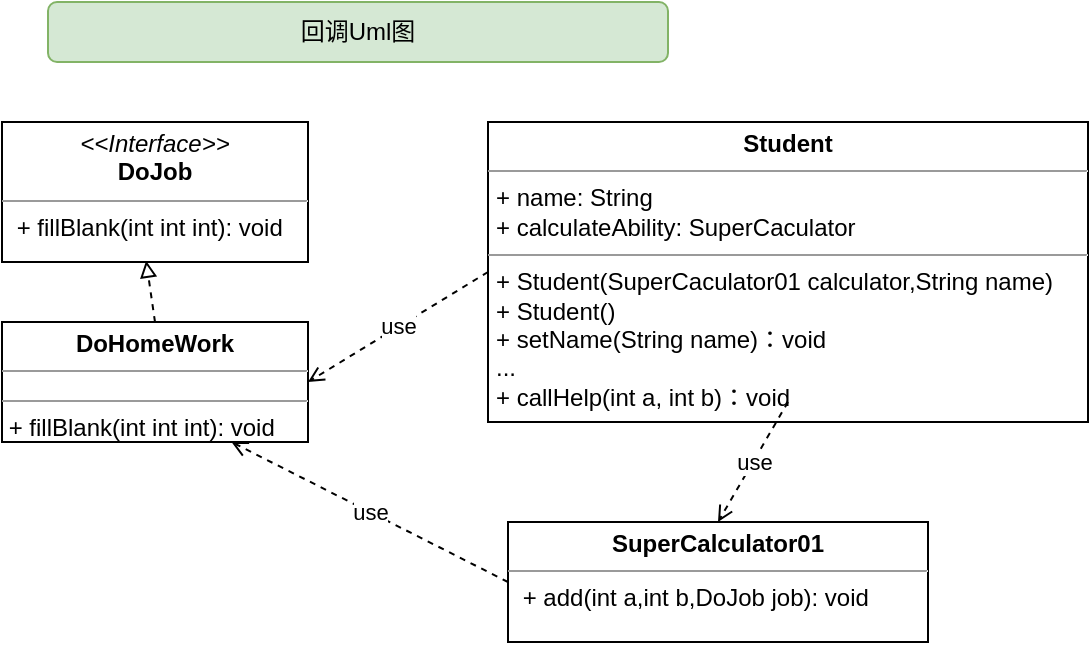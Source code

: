 <mxfile version="20.5.1" type="github">
  <diagram id="C5RBs43oDa-KdzZeNtuy" name="Page-1">
    <mxGraphModel dx="650" dy="399" grid="1" gridSize="10" guides="1" tooltips="1" connect="1" arrows="1" fold="1" page="1" pageScale="1" pageWidth="827" pageHeight="1169" math="0" shadow="0">
      <root>
        <mxCell id="WIyWlLk6GJQsqaUBKTNV-0" />
        <mxCell id="WIyWlLk6GJQsqaUBKTNV-1" parent="WIyWlLk6GJQsqaUBKTNV-0" />
        <mxCell id="kmknTWDNIn96VWFLQGMc-0" value="回调Uml图" style="rounded=1;whiteSpace=wrap;html=1;fillColor=#d5e8d4;strokeColor=#82b366;" vertex="1" parent="WIyWlLk6GJQsqaUBKTNV-1">
          <mxGeometry x="250" y="30" width="310" height="30" as="geometry" />
        </mxCell>
        <mxCell id="kmknTWDNIn96VWFLQGMc-9" value="" style="rounded=0;orthogonalLoop=1;jettySize=auto;html=1;dashed=1;endArrow=block;endFill=0;entryX=0.471;entryY=0.991;entryDx=0;entryDy=0;entryPerimeter=0;exitX=0.5;exitY=0;exitDx=0;exitDy=0;" edge="1" parent="WIyWlLk6GJQsqaUBKTNV-1" source="kmknTWDNIn96VWFLQGMc-11" target="kmknTWDNIn96VWFLQGMc-10">
          <mxGeometry relative="1" as="geometry">
            <mxPoint x="313.034" y="210" as="sourcePoint" />
            <mxPoint x="315.034" y="210" as="targetPoint" />
          </mxGeometry>
        </mxCell>
        <mxCell id="kmknTWDNIn96VWFLQGMc-10" value="&lt;p style=&quot;margin:0px;margin-top:4px;text-align:center;&quot;&gt;&lt;i&gt;&amp;lt;&amp;lt;Interface&amp;gt;&amp;gt;&lt;/i&gt;&lt;br&gt;&lt;b&gt;DoJob&lt;/b&gt;&lt;br&gt;&lt;/p&gt;&lt;hr size=&quot;1&quot;&gt;&lt;p style=&quot;margin:0px;margin-left:4px;&quot;&gt;&lt;/p&gt;&lt;p style=&quot;margin:0px;margin-left:4px;&quot;&gt;&amp;nbsp;+ fillBlank(int int int): void&lt;br&gt;&lt;/p&gt;" style="verticalAlign=top;align=left;overflow=fill;fontSize=12;fontFamily=Helvetica;html=1;" vertex="1" parent="WIyWlLk6GJQsqaUBKTNV-1">
          <mxGeometry x="227" y="90" width="153" height="70" as="geometry" />
        </mxCell>
        <mxCell id="kmknTWDNIn96VWFLQGMc-15" value="use" style="edgeStyle=none;rounded=0;orthogonalLoop=1;jettySize=auto;html=1;dashed=1;endArrow=open;endFill=0;exitX=0;exitY=0.5;exitDx=0;exitDy=0;" edge="1" parent="WIyWlLk6GJQsqaUBKTNV-1" source="kmknTWDNIn96VWFLQGMc-13">
          <mxGeometry relative="1" as="geometry">
            <mxPoint x="380" y="220" as="targetPoint" />
          </mxGeometry>
        </mxCell>
        <mxCell id="kmknTWDNIn96VWFLQGMc-11" value="&lt;p style=&quot;margin:0px;margin-top:4px;text-align:center;&quot;&gt;&lt;span style=&quot;font-weight: 700;&quot;&gt;DoHomeWork&lt;/span&gt;&lt;br&gt;&lt;/p&gt;&lt;hr size=&quot;1&quot;&gt;&lt;div style=&quot;height:2px;&quot;&gt;&lt;/div&gt;&lt;hr size=&quot;1&quot;&gt;&lt;div style=&quot;height:2px;&quot;&gt;&amp;nbsp;+ fillBlank(int int int): void&lt;/div&gt;" style="verticalAlign=top;align=left;overflow=fill;fontSize=12;fontFamily=Helvetica;html=1;" vertex="1" parent="WIyWlLk6GJQsqaUBKTNV-1">
          <mxGeometry x="227" y="190" width="153" height="60" as="geometry" />
        </mxCell>
        <mxCell id="kmknTWDNIn96VWFLQGMc-13" value="&lt;p style=&quot;margin:0px;margin-top:4px;text-align:center;&quot;&gt;&lt;b&gt;Student&lt;/b&gt;&lt;/p&gt;&lt;hr size=&quot;1&quot;&gt;&lt;p style=&quot;margin:0px;margin-left:4px;&quot;&gt;+ name: String&lt;/p&gt;&lt;p style=&quot;margin:0px;margin-left:4px;&quot;&gt;+ calculateAbility: SuperCaculator&lt;/p&gt;&lt;hr size=&quot;1&quot;&gt;&lt;p style=&quot;margin:0px;margin-left:4px;&quot;&gt;+ Student(SuperCaculator01 calculator,String name)&lt;/p&gt;&lt;p style=&quot;margin:0px;margin-left:4px;&quot;&gt;&lt;span style=&quot;background-color: initial;&quot;&gt;+ Student()&lt;/span&gt;&lt;/p&gt;&lt;p style=&quot;margin:0px;margin-left:4px;&quot;&gt;+ setName(String name)：void&lt;/p&gt;&lt;p style=&quot;margin:0px;margin-left:4px;&quot;&gt;...&lt;/p&gt;&lt;p style=&quot;margin:0px;margin-left:4px;&quot;&gt;+ callHelp(int a, int b)：void&lt;/p&gt;" style="verticalAlign=top;align=left;overflow=fill;fontSize=12;fontFamily=Helvetica;html=1;" vertex="1" parent="WIyWlLk6GJQsqaUBKTNV-1">
          <mxGeometry x="470" y="90" width="300" height="150" as="geometry" />
        </mxCell>
        <mxCell id="kmknTWDNIn96VWFLQGMc-19" value="&lt;p style=&quot;margin:0px;margin-top:4px;text-align:center;&quot;&gt;&lt;b&gt;SuperCalculator01&lt;/b&gt;&lt;/p&gt;&lt;hr size=&quot;1&quot;&gt;&lt;p style=&quot;margin:0px;margin-left:4px;&quot;&gt;&lt;/p&gt;&lt;p style=&quot;margin:0px;margin-left:4px;&quot;&gt;&amp;nbsp;+ add(int a,int b,DoJob job): void&lt;/p&gt;" style="verticalAlign=top;align=left;overflow=fill;fontSize=12;fontFamily=Helvetica;html=1;" vertex="1" parent="WIyWlLk6GJQsqaUBKTNV-1">
          <mxGeometry x="480" y="290" width="210" height="60" as="geometry" />
        </mxCell>
        <mxCell id="kmknTWDNIn96VWFLQGMc-21" value="use" style="edgeStyle=none;rounded=0;orthogonalLoop=1;jettySize=auto;html=1;dashed=1;endArrow=open;endFill=0;exitX=0;exitY=0.5;exitDx=0;exitDy=0;entryX=0.75;entryY=1;entryDx=0;entryDy=0;" edge="1" parent="WIyWlLk6GJQsqaUBKTNV-1" source="kmknTWDNIn96VWFLQGMc-19" target="kmknTWDNIn96VWFLQGMc-11">
          <mxGeometry relative="1" as="geometry">
            <mxPoint x="390" y="230" as="targetPoint" />
            <mxPoint x="480" y="170" as="sourcePoint" />
          </mxGeometry>
        </mxCell>
        <mxCell id="kmknTWDNIn96VWFLQGMc-22" value="use" style="edgeStyle=none;rounded=0;orthogonalLoop=1;jettySize=auto;html=1;dashed=1;endArrow=open;endFill=0;entryX=0.5;entryY=0;entryDx=0;entryDy=0;" edge="1" parent="WIyWlLk6GJQsqaUBKTNV-1" target="kmknTWDNIn96VWFLQGMc-19">
          <mxGeometry relative="1" as="geometry">
            <mxPoint x="390" y="230" as="targetPoint" />
            <mxPoint x="620" y="230" as="sourcePoint" />
          </mxGeometry>
        </mxCell>
      </root>
    </mxGraphModel>
  </diagram>
</mxfile>
